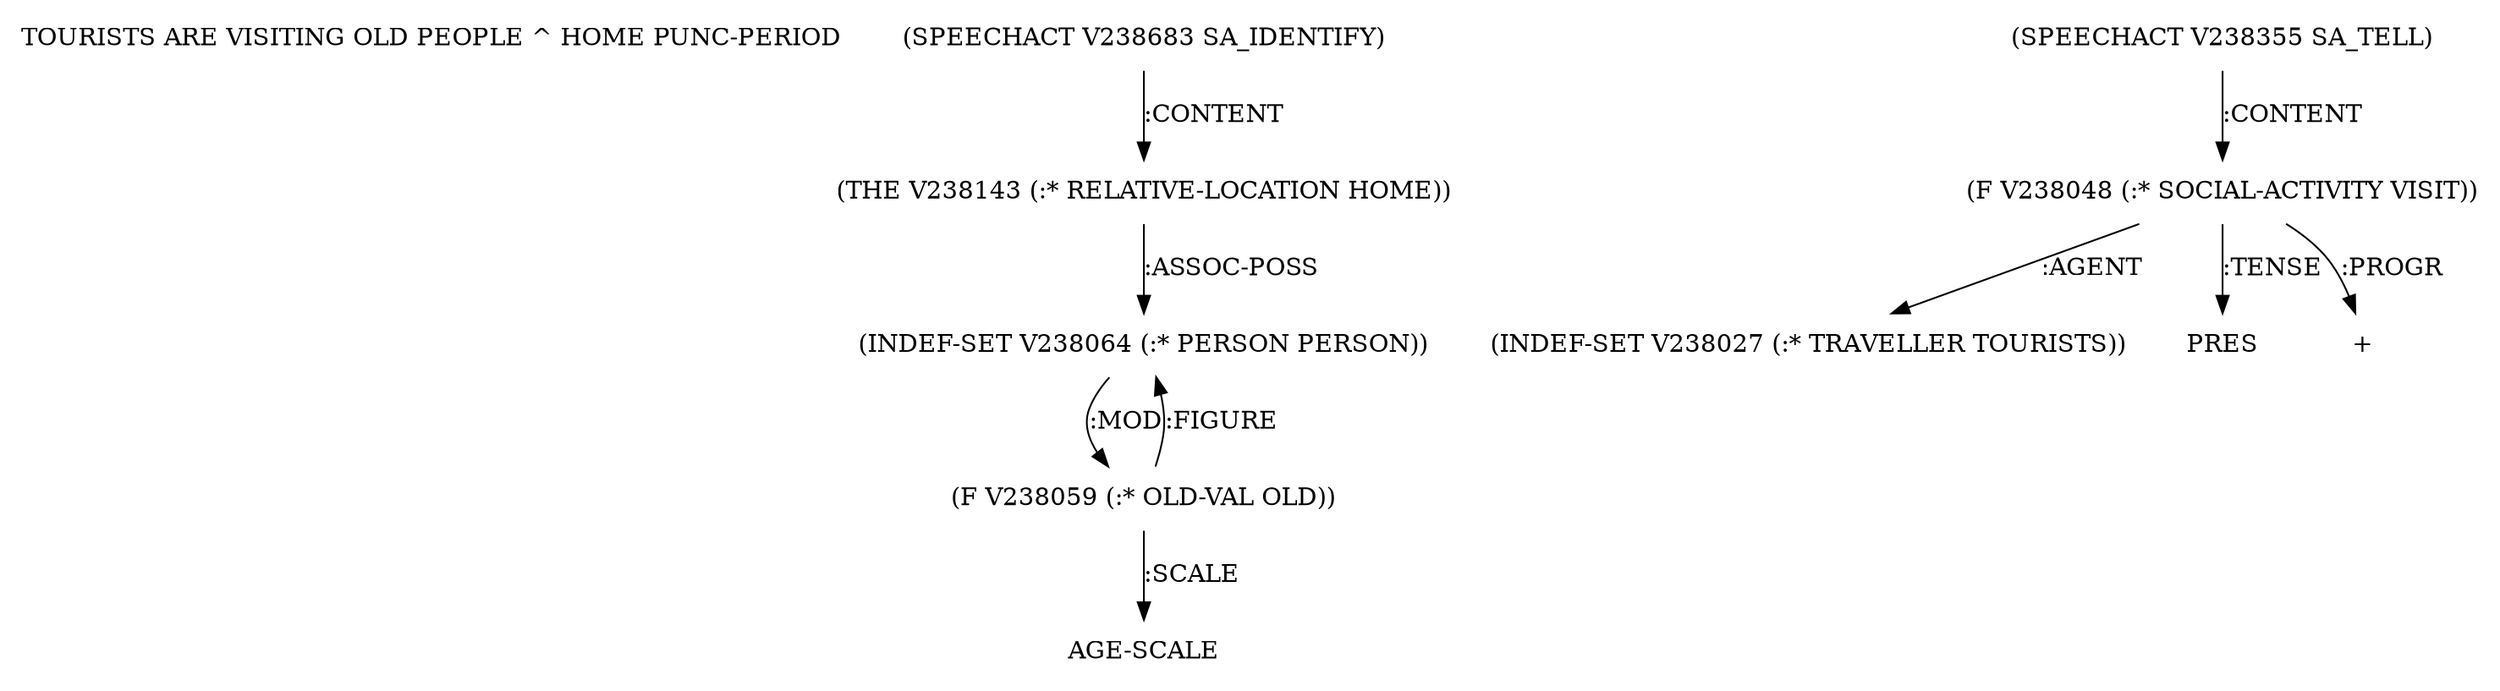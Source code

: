 digraph Terms {
  node [shape=none]
  "TOURISTS ARE VISITING OLD PEOPLE ^ HOME PUNC-PERIOD"
  "V238683" [label="(SPEECHACT V238683 SA_IDENTIFY)"]
  "V238683" -> "V238143" [label=":CONTENT"]
  "V238143" [label="(THE V238143 (:* RELATIVE-LOCATION HOME))"]
  "V238143" -> "V238064" [label=":ASSOC-POSS"]
  "V238064" [label="(INDEF-SET V238064 (:* PERSON PERSON))"]
  "V238064" -> "V238059" [label=":MOD"]
  "V238059" [label="(F V238059 (:* OLD-VAL OLD))"]
  "V238059" -> "V238064" [label=":FIGURE"]
  "V238059" -> "NT239344" [label=":SCALE"]
  "NT239344" [label="AGE-SCALE"]
  "V238355" [label="(SPEECHACT V238355 SA_TELL)"]
  "V238355" -> "V238048" [label=":CONTENT"]
  "V238048" [label="(F V238048 (:* SOCIAL-ACTIVITY VISIT))"]
  "V238048" -> "V238027" [label=":AGENT"]
  "V238048" -> "NT239345" [label=":TENSE"]
  "NT239345" [label="PRES"]
  "V238048" -> "NT239346" [label=":PROGR"]
  "NT239346" [label="+"]
  "V238027" [label="(INDEF-SET V238027 (:* TRAVELLER TOURISTS))"]
}
